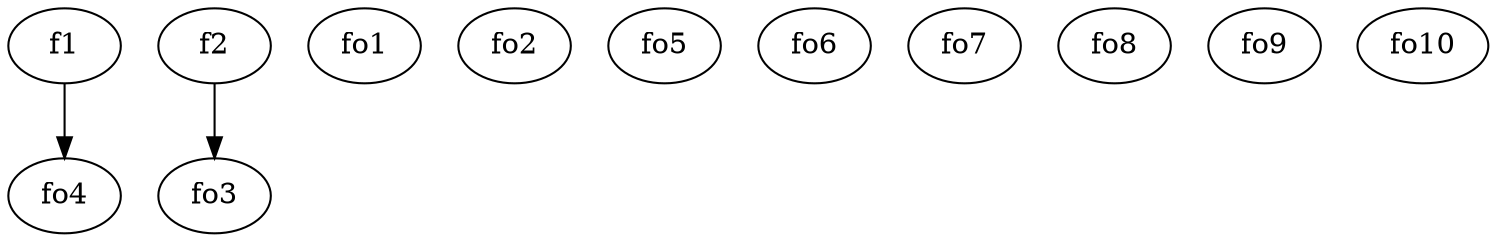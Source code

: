 strict digraph  {
f1;
f2;
fo1;
fo2;
fo3;
fo4;
fo5;
fo6;
fo7;
fo8;
fo9;
fo10;
f1 -> fo4  [weight=2];
f2 -> fo3  [weight=2];
}
